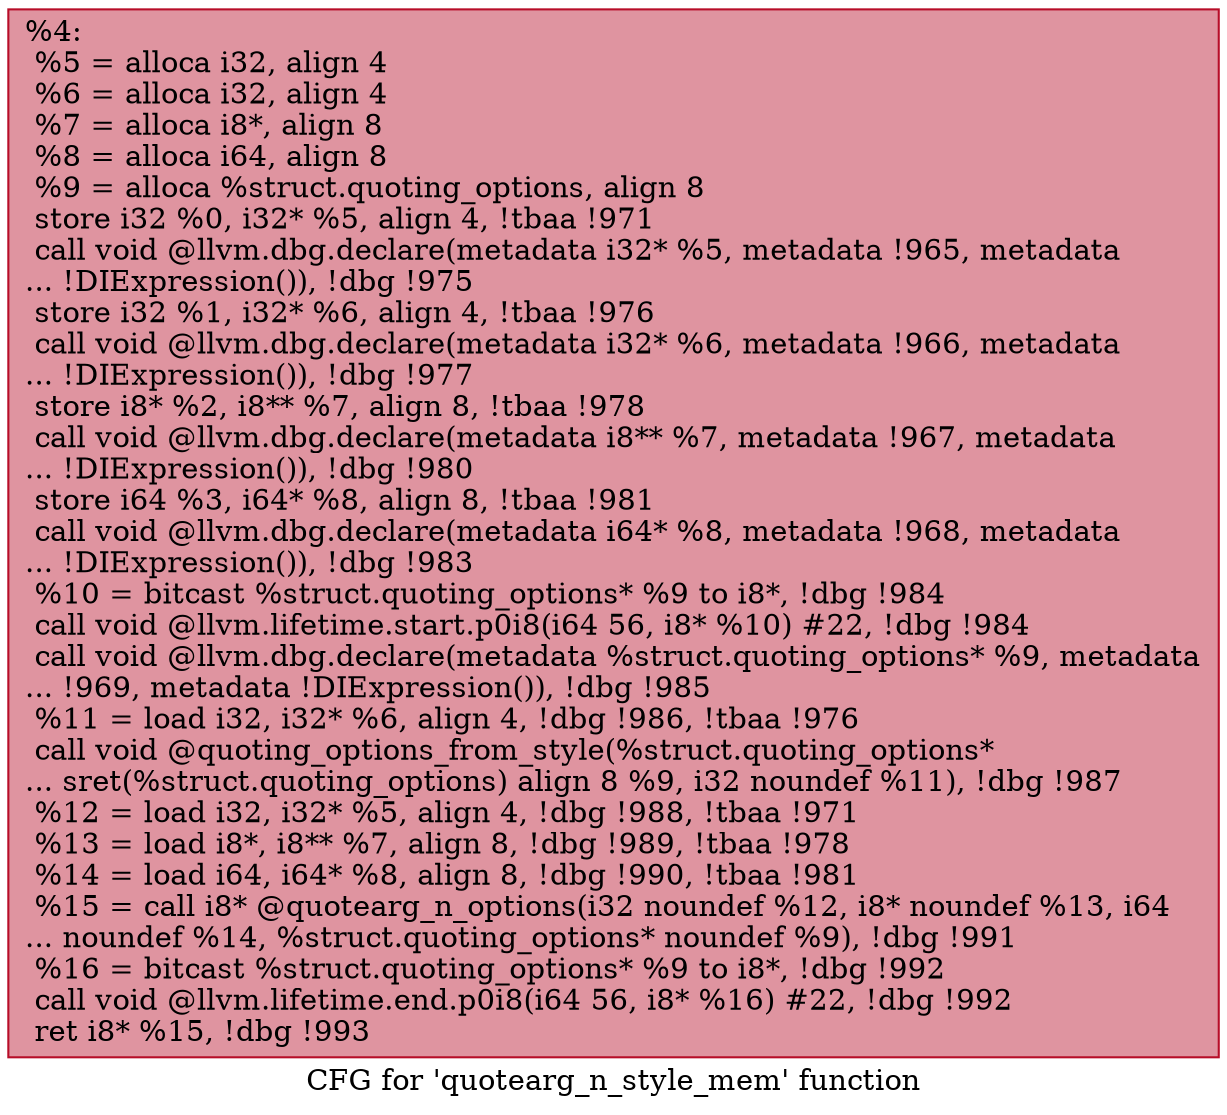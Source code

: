 digraph "CFG for 'quotearg_n_style_mem' function" {
	label="CFG for 'quotearg_n_style_mem' function";

	Node0x234f8e0 [shape=record,color="#b70d28ff", style=filled, fillcolor="#b70d2870",label="{%4:\l  %5 = alloca i32, align 4\l  %6 = alloca i32, align 4\l  %7 = alloca i8*, align 8\l  %8 = alloca i64, align 8\l  %9 = alloca %struct.quoting_options, align 8\l  store i32 %0, i32* %5, align 4, !tbaa !971\l  call void @llvm.dbg.declare(metadata i32* %5, metadata !965, metadata\l... !DIExpression()), !dbg !975\l  store i32 %1, i32* %6, align 4, !tbaa !976\l  call void @llvm.dbg.declare(metadata i32* %6, metadata !966, metadata\l... !DIExpression()), !dbg !977\l  store i8* %2, i8** %7, align 8, !tbaa !978\l  call void @llvm.dbg.declare(metadata i8** %7, metadata !967, metadata\l... !DIExpression()), !dbg !980\l  store i64 %3, i64* %8, align 8, !tbaa !981\l  call void @llvm.dbg.declare(metadata i64* %8, metadata !968, metadata\l... !DIExpression()), !dbg !983\l  %10 = bitcast %struct.quoting_options* %9 to i8*, !dbg !984\l  call void @llvm.lifetime.start.p0i8(i64 56, i8* %10) #22, !dbg !984\l  call void @llvm.dbg.declare(metadata %struct.quoting_options* %9, metadata\l... !969, metadata !DIExpression()), !dbg !985\l  %11 = load i32, i32* %6, align 4, !dbg !986, !tbaa !976\l  call void @quoting_options_from_style(%struct.quoting_options*\l... sret(%struct.quoting_options) align 8 %9, i32 noundef %11), !dbg !987\l  %12 = load i32, i32* %5, align 4, !dbg !988, !tbaa !971\l  %13 = load i8*, i8** %7, align 8, !dbg !989, !tbaa !978\l  %14 = load i64, i64* %8, align 8, !dbg !990, !tbaa !981\l  %15 = call i8* @quotearg_n_options(i32 noundef %12, i8* noundef %13, i64\l... noundef %14, %struct.quoting_options* noundef %9), !dbg !991\l  %16 = bitcast %struct.quoting_options* %9 to i8*, !dbg !992\l  call void @llvm.lifetime.end.p0i8(i64 56, i8* %16) #22, !dbg !992\l  ret i8* %15, !dbg !993\l}"];
}
